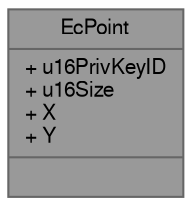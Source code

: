 digraph "EcPoint"
{
 // LATEX_PDF_SIZE
  bgcolor="transparent";
  edge [fontname=FreeSans,fontsize=10,labelfontname=FreeSans,labelfontsize=10];
  node [fontname=FreeSans,fontsize=10,shape=box,height=0.2,width=0.4];
  Node1 [shape=record,label="{EcPoint\n|+ u16PrivKeyID\l+ u16Size\l+ X\l+ Y\l|}",height=0.2,width=0.4,color="gray40", fillcolor="grey60", style="filled", fontcolor="black",tooltip=" "];
}
